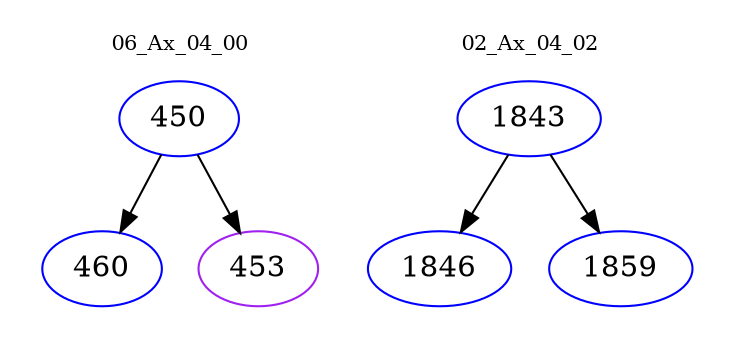 digraph{
subgraph cluster_0 {
color = white
label = "06_Ax_04_00";
fontsize=10;
T0_450 [label="450", color="blue"]
T0_450 -> T0_460 [color="black"]
T0_460 [label="460", color="blue"]
T0_450 -> T0_453 [color="black"]
T0_453 [label="453", color="purple"]
}
subgraph cluster_1 {
color = white
label = "02_Ax_04_02";
fontsize=10;
T1_1843 [label="1843", color="blue"]
T1_1843 -> T1_1846 [color="black"]
T1_1846 [label="1846", color="blue"]
T1_1843 -> T1_1859 [color="black"]
T1_1859 [label="1859", color="blue"]
}
}
